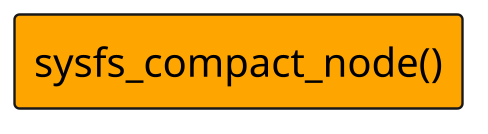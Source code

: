 @startuml
scale 2/1

skinparam Component {
    Style rectangle
    FontSize 20
    BorderThickness 1.2
    BackgroundColor Orange
}

[sysfs_compact_node()]
@enduml
